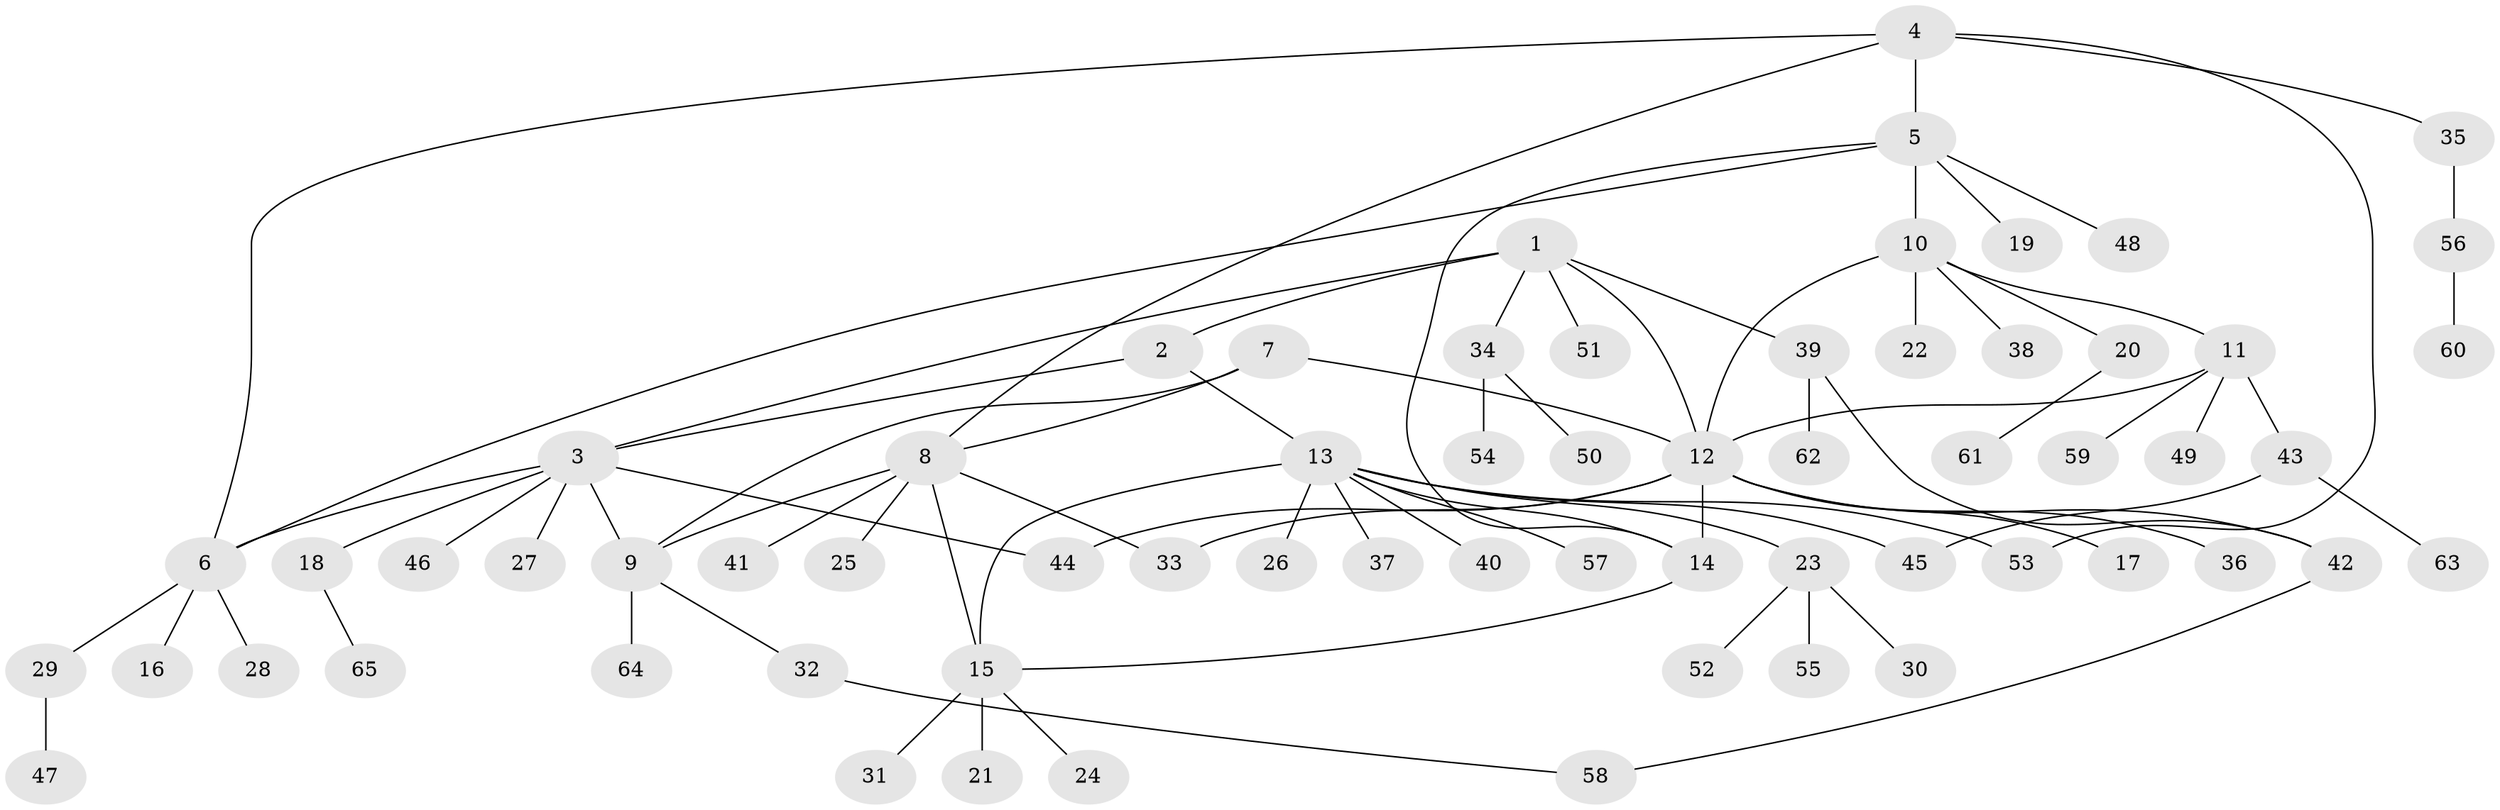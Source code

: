 // coarse degree distribution, {5: 0.1276595744680851, 3: 0.10638297872340426, 7: 0.02127659574468085, 6: 0.02127659574468085, 4: 0.06382978723404255, 9: 0.0425531914893617, 1: 0.425531914893617, 2: 0.19148936170212766}
// Generated by graph-tools (version 1.1) at 2025/52/03/04/25 22:52:35]
// undirected, 65 vertices, 81 edges
graph export_dot {
  node [color=gray90,style=filled];
  1;
  2;
  3;
  4;
  5;
  6;
  7;
  8;
  9;
  10;
  11;
  12;
  13;
  14;
  15;
  16;
  17;
  18;
  19;
  20;
  21;
  22;
  23;
  24;
  25;
  26;
  27;
  28;
  29;
  30;
  31;
  32;
  33;
  34;
  35;
  36;
  37;
  38;
  39;
  40;
  41;
  42;
  43;
  44;
  45;
  46;
  47;
  48;
  49;
  50;
  51;
  52;
  53;
  54;
  55;
  56;
  57;
  58;
  59;
  60;
  61;
  62;
  63;
  64;
  65;
  1 -- 2;
  1 -- 3;
  1 -- 12;
  1 -- 34;
  1 -- 39;
  1 -- 51;
  2 -- 3;
  2 -- 13;
  3 -- 6;
  3 -- 9;
  3 -- 18;
  3 -- 27;
  3 -- 44;
  3 -- 46;
  4 -- 5;
  4 -- 6;
  4 -- 8;
  4 -- 35;
  4 -- 53;
  5 -- 6;
  5 -- 10;
  5 -- 14;
  5 -- 19;
  5 -- 48;
  6 -- 16;
  6 -- 28;
  6 -- 29;
  7 -- 8;
  7 -- 9;
  7 -- 12;
  8 -- 9;
  8 -- 15;
  8 -- 25;
  8 -- 33;
  8 -- 41;
  9 -- 32;
  9 -- 64;
  10 -- 11;
  10 -- 12;
  10 -- 20;
  10 -- 22;
  10 -- 38;
  11 -- 12;
  11 -- 43;
  11 -- 49;
  11 -- 59;
  12 -- 14;
  12 -- 17;
  12 -- 33;
  12 -- 36;
  12 -- 42;
  12 -- 44;
  13 -- 14;
  13 -- 15;
  13 -- 23;
  13 -- 26;
  13 -- 37;
  13 -- 40;
  13 -- 45;
  13 -- 53;
  13 -- 57;
  14 -- 15;
  15 -- 21;
  15 -- 24;
  15 -- 31;
  18 -- 65;
  20 -- 61;
  23 -- 30;
  23 -- 52;
  23 -- 55;
  29 -- 47;
  32 -- 58;
  34 -- 50;
  34 -- 54;
  35 -- 56;
  39 -- 42;
  39 -- 62;
  42 -- 58;
  43 -- 45;
  43 -- 63;
  56 -- 60;
}
